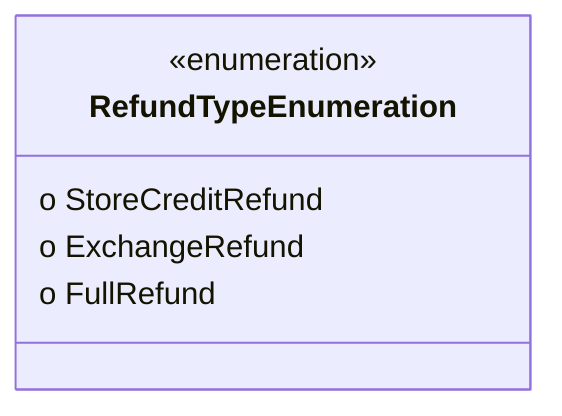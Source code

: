 classDiagram
  class RefundTypeEnumeration {
<<enumeration>>
  o StoreCreditRefund
  o ExchangeRefund
  o FullRefund
 }